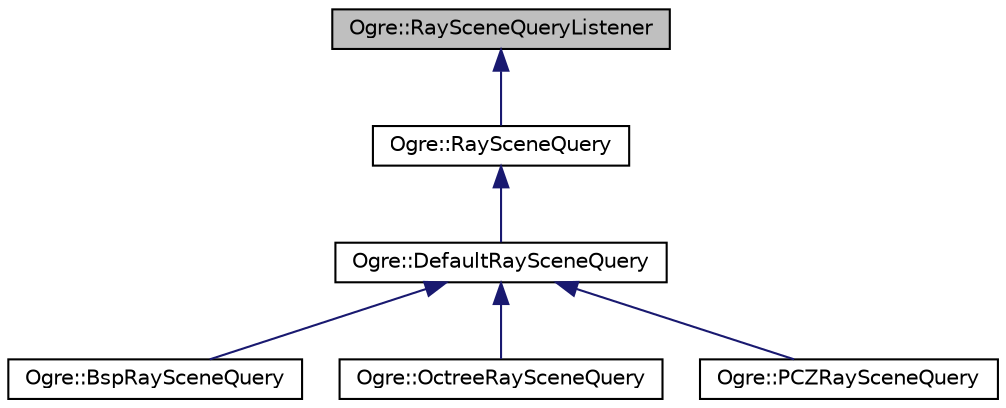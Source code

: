 digraph "Ogre::RaySceneQueryListener"
{
  bgcolor="transparent";
  edge [fontname="Helvetica",fontsize="10",labelfontname="Helvetica",labelfontsize="10"];
  node [fontname="Helvetica",fontsize="10",shape=record];
  Node0 [label="Ogre::RaySceneQueryListener",height=0.2,width=0.4,color="black", fillcolor="grey75", style="filled", fontcolor="black"];
  Node0 -> Node1 [dir="back",color="midnightblue",fontsize="10",style="solid",fontname="Helvetica"];
  Node1 [label="Ogre::RaySceneQuery",height=0.2,width=0.4,color="black",URL="$class_ogre_1_1_ray_scene_query.html",tooltip="Specialises the SceneQuery class for querying along a ray. "];
  Node1 -> Node2 [dir="back",color="midnightblue",fontsize="10",style="solid",fontname="Helvetica"];
  Node2 [label="Ogre::DefaultRaySceneQuery",height=0.2,width=0.4,color="black",URL="$class_ogre_1_1_default_ray_scene_query.html",tooltip="Default implementation of RaySceneQuery. "];
  Node2 -> Node3 [dir="back",color="midnightblue",fontsize="10",style="solid",fontname="Helvetica"];
  Node3 [label="Ogre::BspRaySceneQuery",height=0.2,width=0.4,color="black",URL="$class_ogre_1_1_bsp_ray_scene_query.html",tooltip="BSP specialisation of RaySceneQuery. "];
  Node2 -> Node4 [dir="back",color="midnightblue",fontsize="10",style="solid",fontname="Helvetica"];
  Node4 [label="Ogre::OctreeRaySceneQuery",height=0.2,width=0.4,color="black",URL="$class_ogre_1_1_octree_ray_scene_query.html",tooltip="Octree implementation of RaySceneQuery. "];
  Node2 -> Node5 [dir="back",color="midnightblue",fontsize="10",style="solid",fontname="Helvetica"];
  Node5 [label="Ogre::PCZRaySceneQuery",height=0.2,width=0.4,color="black",URL="$class_ogre_1_1_p_c_z_ray_scene_query.html",tooltip="PCZ implementation of RaySceneQuery. "];
}
